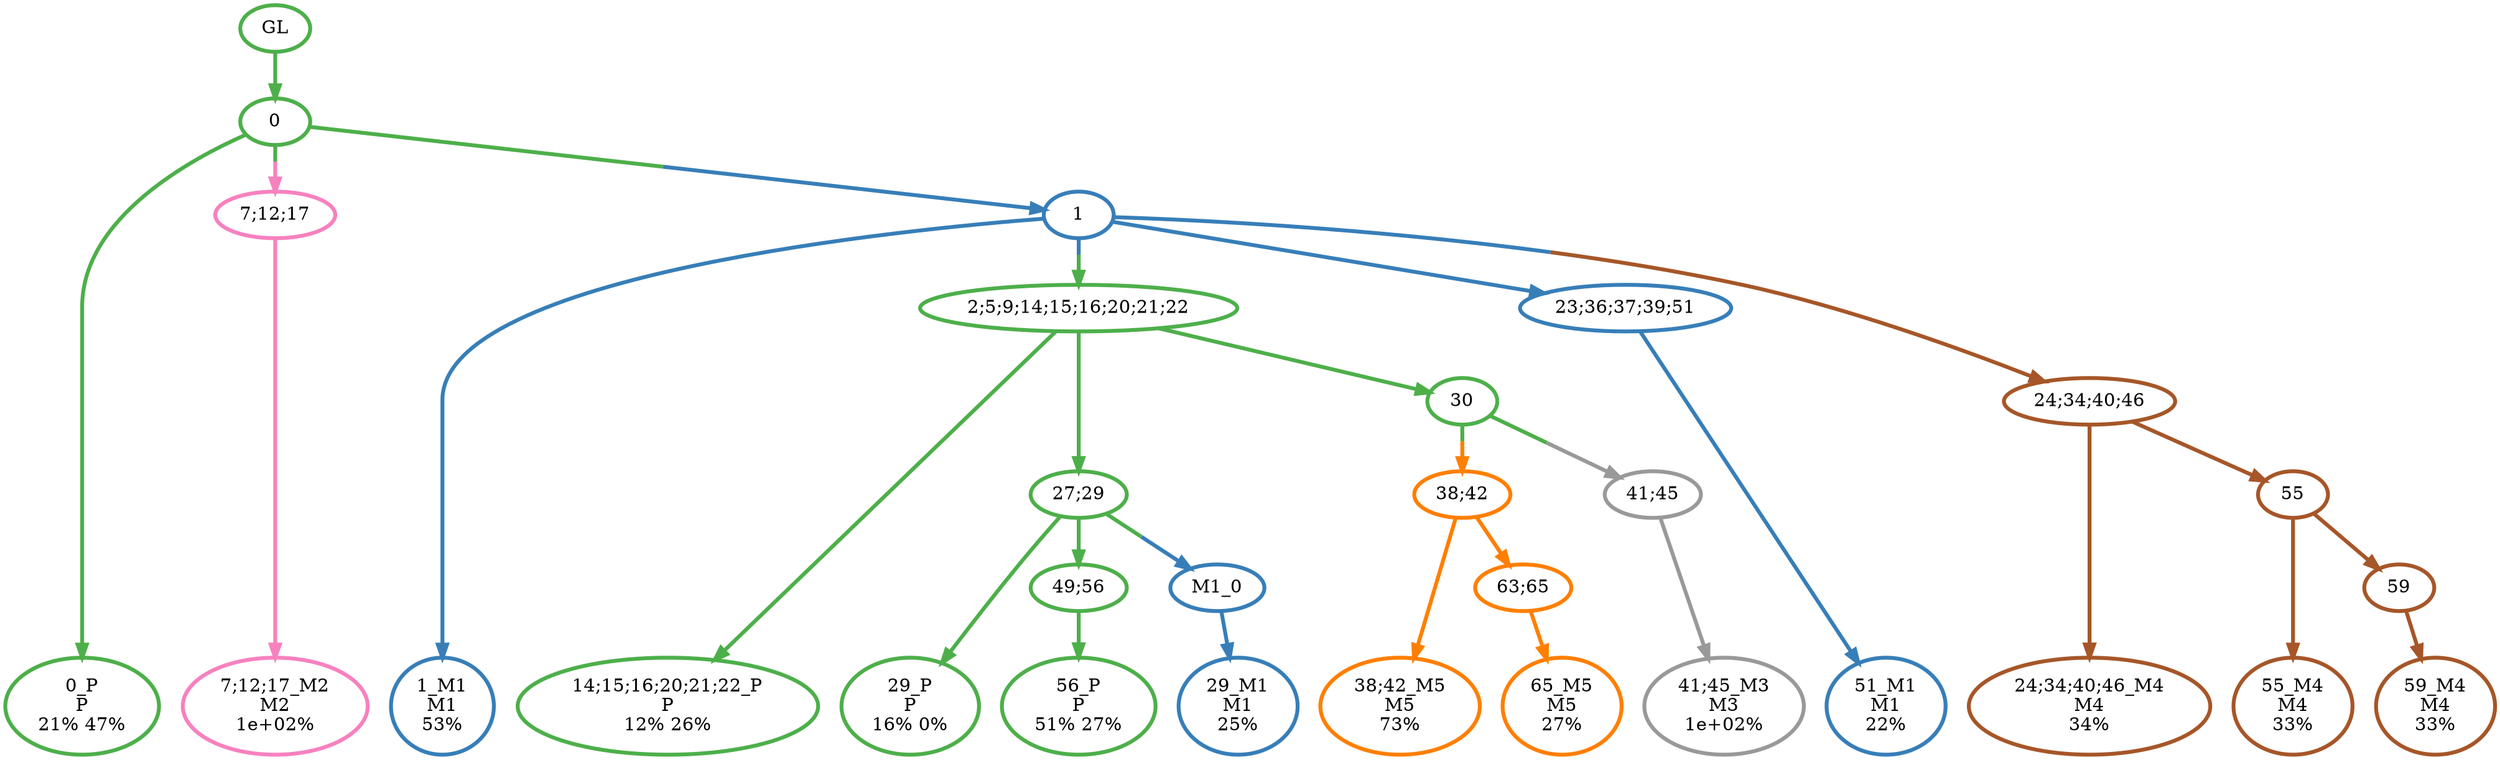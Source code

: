 digraph T {
	{
		rank=same
		27 [penwidth=3,colorscheme=set19,color=3,label="0_P\nP\n21% 47%"]
		25 [penwidth=3,colorscheme=set19,color=3,label="14;15;16;20;21;22_P\nP\n12% 26%"]
		23 [penwidth=3,colorscheme=set19,color=3,label="29_P\nP\n16% 0%"]
		21 [penwidth=3,colorscheme=set19,color=3,label="56_P\nP\n51% 27%"]
		20 [penwidth=3,colorscheme=set19,color=2,label="1_M1\nM1\n53%"]
		19 [penwidth=3,colorscheme=set19,color=2,label="29_M1\nM1\n25%"]
		17 [penwidth=3,colorscheme=set19,color=2,label="51_M1\nM1\n22%"]
		16 [penwidth=3,colorscheme=set19,color=8,label="7;12;17_M2\nM2\n1e+02%"]
		14 [penwidth=3,colorscheme=set19,color=9,label="41;45_M3\nM3\n1e+02%"]
		13 [penwidth=3,colorscheme=set19,color=7,label="24;34;40;46_M4\nM4\n34%"]
		11 [penwidth=3,colorscheme=set19,color=7,label="55_M4\nM4\n33%"]
		9 [penwidth=3,colorscheme=set19,color=7,label="59_M4\nM4\n33%"]
		8 [penwidth=3,colorscheme=set19,color=5,label="38;42_M5\nM5\n73%"]
		6 [penwidth=3,colorscheme=set19,color=5,label="65_M5\nM5\n27%"]
	}
	29 [penwidth=3,colorscheme=set19,color=3,label="GL"]
	28 [penwidth=3,colorscheme=set19,color=3,label="0"]
	26 [penwidth=3,colorscheme=set19,color=3,label="2;5;9;14;15;16;20;21;22"]
	24 [penwidth=3,colorscheme=set19,color=3,label="27;29"]
	22 [penwidth=3,colorscheme=set19,color=3,label="49;56"]
	18 [penwidth=3,colorscheme=set19,color=2,label="23;36;37;39;51"]
	15 [penwidth=3,colorscheme=set19,color=3,label="30"]
	12 [penwidth=3,colorscheme=set19,color=7,label="55"]
	10 [penwidth=3,colorscheme=set19,color=7,label="59"]
	7 [penwidth=3,colorscheme=set19,color=5,label="63;65"]
	5 [penwidth=3,colorscheme=set19,color=7,label="24;34;40;46"]
	4 [penwidth=3,colorscheme=set19,color=5,label="38;42"]
	3 [penwidth=3,colorscheme=set19,color=2,label="M1_0"]
	2 [penwidth=3,colorscheme=set19,color=9,label="41;45"]
	1 [penwidth=3,colorscheme=set19,color=8,label="7;12;17"]
	0 [penwidth=3,colorscheme=set19,color=2,label="1"]
	29 -> 28 [penwidth=3,colorscheme=set19,color=3]
	28 -> 27 [penwidth=3,colorscheme=set19,color=3]
	28 -> 1 [penwidth=3,colorscheme=set19,color="3;0.5:8"]
	28 -> 0 [penwidth=3,colorscheme=set19,color="3;0.5:2"]
	26 -> 25 [penwidth=3,colorscheme=set19,color=3]
	26 -> 15 [penwidth=3,colorscheme=set19,color=3]
	26 -> 24 [penwidth=3,colorscheme=set19,color=3]
	24 -> 23 [penwidth=3,colorscheme=set19,color=3]
	24 -> 22 [penwidth=3,colorscheme=set19,color=3]
	24 -> 3 [penwidth=3,colorscheme=set19,color="3;0.5:2"]
	22 -> 21 [penwidth=3,colorscheme=set19,color=3]
	18 -> 17 [penwidth=3,colorscheme=set19,color=2]
	15 -> 4 [penwidth=3,colorscheme=set19,color="3;0.5:5"]
	15 -> 2 [penwidth=3,colorscheme=set19,color="3;0.5:9"]
	12 -> 11 [penwidth=3,colorscheme=set19,color=7]
	12 -> 10 [penwidth=3,colorscheme=set19,color=7]
	10 -> 9 [penwidth=3,colorscheme=set19,color=7]
	7 -> 6 [penwidth=3,colorscheme=set19,color=5]
	5 -> 13 [penwidth=3,colorscheme=set19,color=7]
	5 -> 12 [penwidth=3,colorscheme=set19,color=7]
	4 -> 8 [penwidth=3,colorscheme=set19,color=5]
	4 -> 7 [penwidth=3,colorscheme=set19,color=5]
	3 -> 19 [penwidth=3,colorscheme=set19,color=2]
	2 -> 14 [penwidth=3,colorscheme=set19,color=9]
	1 -> 16 [penwidth=3,colorscheme=set19,color=8]
	0 -> 20 [penwidth=3,colorscheme=set19,color=2]
	0 -> 18 [penwidth=3,colorscheme=set19,color=2]
	0 -> 26 [penwidth=3,colorscheme=set19,color="2;0.5:3"]
	0 -> 5 [penwidth=3,colorscheme=set19,color="2;0.5:7"]
}
